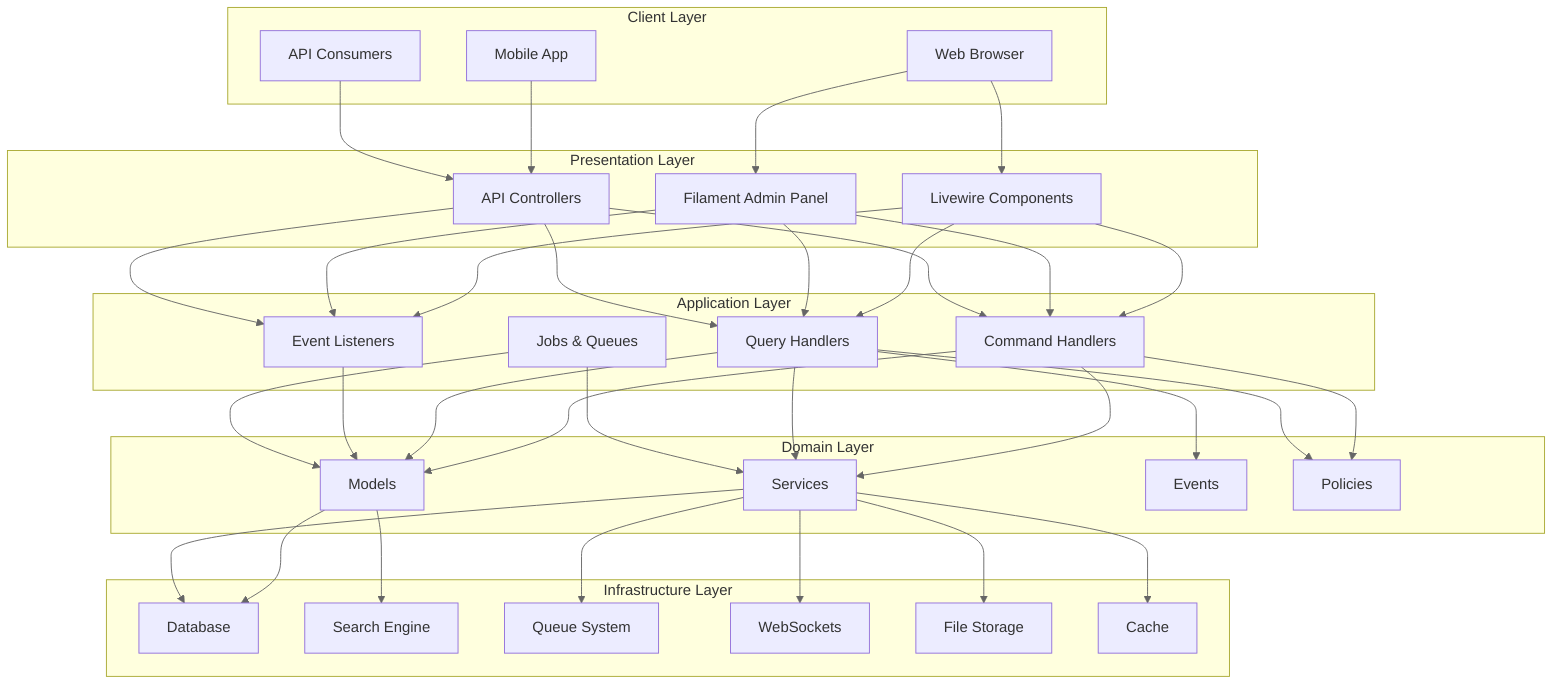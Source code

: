 %%{init: {'theme': 'default', 'themeVariables': { 'primaryColor': '#f5f5f5', 'primaryTextColor': '#333333', 'primaryBorderColor': '#cccccc', 'lineColor': '#666666', 'secondaryColor': '#f0f0f0', 'tertiaryColor': '#ffffff' }}}%%
flowchart TD
    subgraph "Client Layer"
        A1[Web Browser]
        A2[Mobile App]
        A3[API Consumers]
    end

    subgraph "Presentation Layer"
        B1[Livewire Components]
        B2[Filament Admin Panel]
        B3[API Controllers]
    end

    subgraph "Application Layer"
        C1[Command Handlers]
        C2[Query Handlers]
        C3[Event Listeners]
        C4[Jobs & Queues]
    end

    subgraph "Domain Layer"
        D1[Models]
        D2[Services]
        D3[Events]
        D4[Policies]
    end

    subgraph "Infrastructure Layer"
        E1[Database]
        E2[Search Engine]
        E3[Queue System]
        E4[WebSockets]
        E5[File Storage]
        E6[Cache]
    end

    A1 --> B1
    A1 --> B2
    A2 --> B3
    A3 --> B3

    B1 --> C1
    B1 --> C2
    B1 --> C3
    B2 --> C1
    B2 --> C2
    B2 --> C3
    B3 --> C1
    B3 --> C2
    B3 --> C3

    C1 --> D1
    C1 --> D2
    C1 --> D4
    C2 --> D1
    C2 --> D2
    C2 --> D3
    C2 --> D4
    C3 --> D1
    C4 --> D1
    C4 --> D2

    D1 --> E1
    D1 --> E2
    D2 --> E1
    D2 --> E3
    D2 --> E4
    D2 --> E5
    D2 --> E6